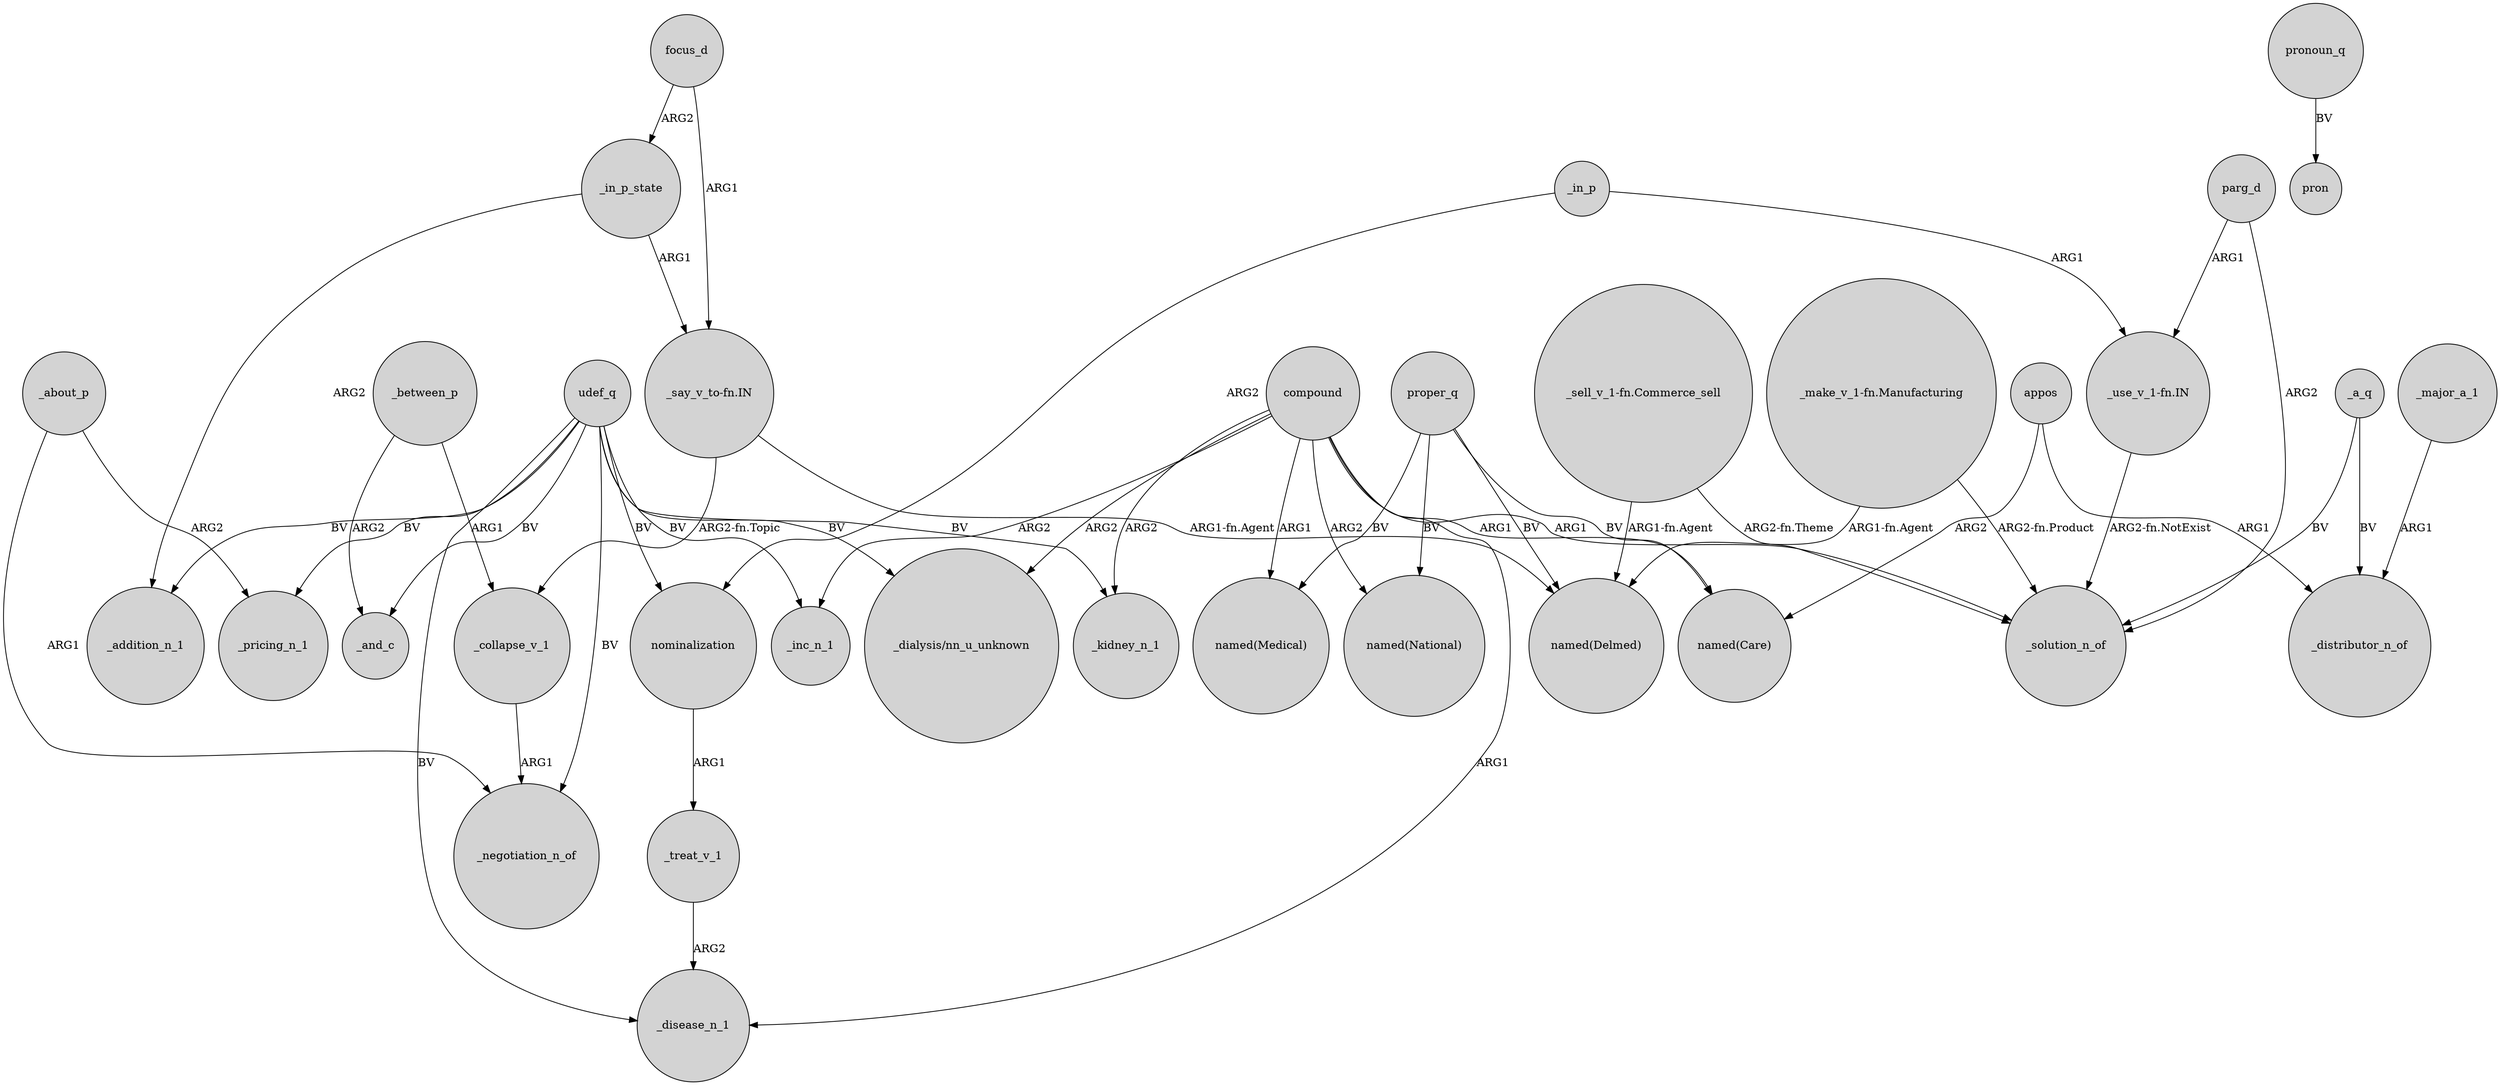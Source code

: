 digraph {
	node [shape=circle style=filled]
	udef_q -> _negotiation_n_of [label=BV]
	nominalization -> _treat_v_1 [label=ARG1]
	_collapse_v_1 -> _negotiation_n_of [label=ARG1]
	proper_q -> "named(Care)" [label=BV]
	compound -> "named(Medical)" [label=ARG1]
	udef_q -> _inc_n_1 [label=BV]
	"_say_v_to-fn.IN" -> "named(Delmed)" [label="ARG1-fn.Agent"]
	"_say_v_to-fn.IN" -> _collapse_v_1 [label="ARG2-fn.Topic"]
	"_sell_v_1-fn.Commerce_sell" -> "named(Delmed)" [label="ARG1-fn.Agent"]
	focus_d -> _in_p_state [label=ARG2]
	appos -> "named(Care)" [label=ARG2]
	_major_a_1 -> _distributor_n_of [label=ARG1]
	parg_d -> _solution_n_of [label=ARG2]
	"_make_v_1-fn.Manufacturing" -> _solution_n_of [label="ARG2-fn.Product"]
	udef_q -> _kidney_n_1 [label=BV]
	_between_p -> _collapse_v_1 [label=ARG1]
	proper_q -> "named(Delmed)" [label=BV]
	compound -> "named(National)" [label=ARG2]
	pronoun_q -> pron [label=BV]
	_treat_v_1 -> _disease_n_1 [label=ARG2]
	compound -> _disease_n_1 [label=ARG1]
	"_sell_v_1-fn.Commerce_sell" -> _solution_n_of [label="ARG2-fn.Theme"]
	parg_d -> "_use_v_1-fn.IN" [label=ARG1]
	compound -> _kidney_n_1 [label=ARG2]
	appos -> _distributor_n_of [label=ARG1]
	compound -> "named(Care)" [label=ARG1]
	_between_p -> _and_c [label=ARG2]
	udef_q -> "_dialysis/nn_u_unknown" [label=BV]
	compound -> "_dialysis/nn_u_unknown" [label=ARG2]
	_in_p -> "_use_v_1-fn.IN" [label=ARG1]
	udef_q -> nominalization [label=BV]
	_in_p_state -> _addition_n_1 [label=ARG2]
	_about_p -> _negotiation_n_of [label=ARG1]
	"_use_v_1-fn.IN" -> _solution_n_of [label="ARG2-fn.NotExist"]
	_a_q -> _solution_n_of [label=BV]
	proper_q -> "named(Medical)" [label=BV]
	"_make_v_1-fn.Manufacturing" -> "named(Delmed)" [label="ARG1-fn.Agent"]
	udef_q -> _pricing_n_1 [label=BV]
	proper_q -> "named(National)" [label=BV]
	_a_q -> _distributor_n_of [label=BV]
	compound -> _solution_n_of [label=ARG1]
	_in_p -> nominalization [label=ARG2]
	_about_p -> _pricing_n_1 [label=ARG2]
	udef_q -> _and_c [label=BV]
	compound -> _inc_n_1 [label=ARG2]
	udef_q -> _disease_n_1 [label=BV]
	_in_p_state -> "_say_v_to-fn.IN" [label=ARG1]
	udef_q -> _addition_n_1 [label=BV]
	focus_d -> "_say_v_to-fn.IN" [label=ARG1]
}
